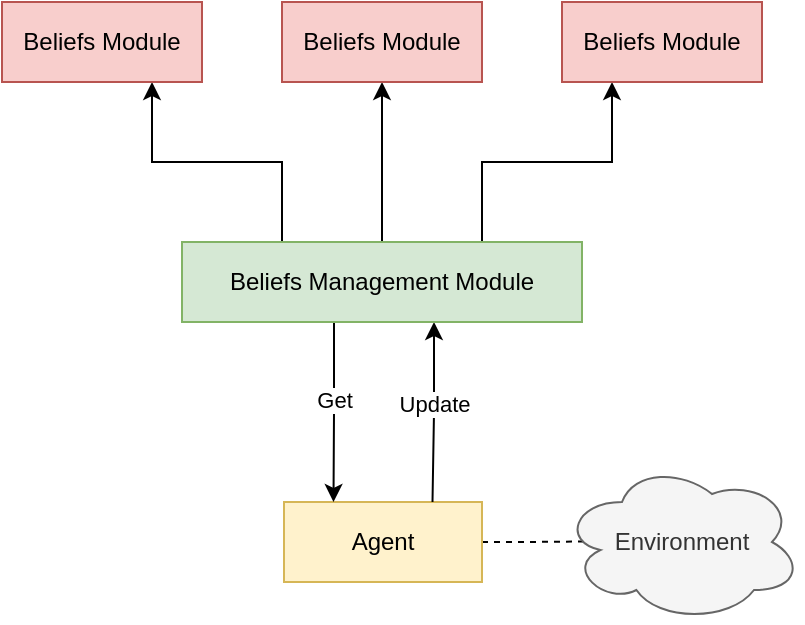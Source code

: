 <mxfile version="21.5.0" type="device">
  <diagram id="jJ9rbPsPwti3TbGu1jlG" name="Pagina-1">
    <mxGraphModel dx="992" dy="498" grid="1" gridSize="10" guides="1" tooltips="1" connect="1" arrows="1" fold="1" page="1" pageScale="1" pageWidth="827" pageHeight="1169" math="0" shadow="0">
      <root>
        <mxCell id="0" />
        <mxCell id="1" parent="0" />
        <mxCell id="4syPYDUkga6jy8j9LqwC-4" style="edgeStyle=orthogonalEdgeStyle;rounded=0;orthogonalLoop=1;jettySize=auto;html=1;exitX=1;exitY=0.5;exitDx=0;exitDy=0;entryX=0.092;entryY=0.497;entryDx=0;entryDy=0;entryPerimeter=0;endArrow=none;endFill=0;dashed=1;" edge="1" parent="1" source="m0QKh3b28-b-E6io3U6U-1" target="4syPYDUkga6jy8j9LqwC-3">
          <mxGeometry relative="1" as="geometry" />
        </mxCell>
        <mxCell id="m0QKh3b28-b-E6io3U6U-1" value="Agent" style="rounded=0;whiteSpace=wrap;html=1;fillColor=#fff2cc;strokeColor=#d6b656;" parent="1" vertex="1">
          <mxGeometry x="221" y="290" width="99" height="40" as="geometry" />
        </mxCell>
        <mxCell id="m0QKh3b28-b-E6io3U6U-6" style="edgeStyle=orthogonalEdgeStyle;rounded=0;orthogonalLoop=1;jettySize=auto;html=1;exitX=0.25;exitY=0;exitDx=0;exitDy=0;entryX=0.75;entryY=1;entryDx=0;entryDy=0;" parent="1" source="m0QKh3b28-b-E6io3U6U-2" target="m0QKh3b28-b-E6io3U6U-3" edge="1">
          <mxGeometry relative="1" as="geometry" />
        </mxCell>
        <mxCell id="m0QKh3b28-b-E6io3U6U-7" style="edgeStyle=orthogonalEdgeStyle;rounded=0;orthogonalLoop=1;jettySize=auto;html=1;exitX=0.5;exitY=0;exitDx=0;exitDy=0;entryX=0.5;entryY=1;entryDx=0;entryDy=0;" parent="1" source="m0QKh3b28-b-E6io3U6U-2" target="m0QKh3b28-b-E6io3U6U-4" edge="1">
          <mxGeometry relative="1" as="geometry" />
        </mxCell>
        <mxCell id="m0QKh3b28-b-E6io3U6U-8" style="edgeStyle=orthogonalEdgeStyle;rounded=0;orthogonalLoop=1;jettySize=auto;html=1;exitX=0.75;exitY=0;exitDx=0;exitDy=0;entryX=0.25;entryY=1;entryDx=0;entryDy=0;" parent="1" source="m0QKh3b28-b-E6io3U6U-2" target="m0QKh3b28-b-E6io3U6U-5" edge="1">
          <mxGeometry relative="1" as="geometry" />
        </mxCell>
        <mxCell id="m0QKh3b28-b-E6io3U6U-9" style="edgeStyle=orthogonalEdgeStyle;rounded=0;orthogonalLoop=1;jettySize=auto;html=1;exitX=0.38;exitY=1;exitDx=0;exitDy=0;exitPerimeter=0;entryX=0.25;entryY=0;entryDx=0;entryDy=0;" parent="1" source="m0QKh3b28-b-E6io3U6U-2" target="m0QKh3b28-b-E6io3U6U-1" edge="1">
          <mxGeometry relative="1" as="geometry" />
        </mxCell>
        <mxCell id="4syPYDUkga6jy8j9LqwC-1" value="Get" style="edgeLabel;html=1;align=center;verticalAlign=middle;resizable=0;points=[];" vertex="1" connectable="0" parent="m0QKh3b28-b-E6io3U6U-9">
          <mxGeometry x="-0.15" relative="1" as="geometry">
            <mxPoint as="offset" />
          </mxGeometry>
        </mxCell>
        <mxCell id="m0QKh3b28-b-E6io3U6U-10" style="edgeStyle=orthogonalEdgeStyle;rounded=0;orthogonalLoop=1;jettySize=auto;html=1;exitX=0.63;exitY=1;exitDx=0;exitDy=0;exitPerimeter=0;entryX=0.75;entryY=0;entryDx=0;entryDy=0;startArrow=classic;startFill=1;endArrow=none;endFill=0;" parent="1" source="m0QKh3b28-b-E6io3U6U-2" target="m0QKh3b28-b-E6io3U6U-1" edge="1">
          <mxGeometry relative="1" as="geometry" />
        </mxCell>
        <mxCell id="4syPYDUkga6jy8j9LqwC-2" value="Update" style="edgeLabel;html=1;align=center;verticalAlign=middle;resizable=0;points=[];" vertex="1" connectable="0" parent="m0QKh3b28-b-E6io3U6U-10">
          <mxGeometry x="-0.111" relative="1" as="geometry">
            <mxPoint as="offset" />
          </mxGeometry>
        </mxCell>
        <mxCell id="m0QKh3b28-b-E6io3U6U-2" value="Beliefs Management Module" style="rounded=0;whiteSpace=wrap;html=1;fillColor=#d5e8d4;strokeColor=#82b366;points=[[0,0,0,0,0],[0,0.25,0,0,0],[0,0.5,0,0,0],[0,0.75,0,0,0],[0,1,0,0,0],[0.25,0,0,0,0],[0.25,1,0,0,0],[0.38,1,0,0,0],[0.5,0,0,0,0],[0.5,1,0,0,0],[0.63,1,0,0,0],[0.75,0,0,0,0],[0.75,1,0,0,0],[1,0,0,0,0],[1,0.25,0,0,0],[1,0.5,0,0,0],[1,0.75,0,0,0],[1,1,0,0,0]];" parent="1" vertex="1">
          <mxGeometry x="170" y="160" width="200" height="40" as="geometry" />
        </mxCell>
        <mxCell id="m0QKh3b28-b-E6io3U6U-3" value="Beliefs Module" style="rounded=0;whiteSpace=wrap;html=1;fillColor=#f8cecc;strokeColor=#b85450;" parent="1" vertex="1">
          <mxGeometry x="80" y="40" width="100" height="40" as="geometry" />
        </mxCell>
        <mxCell id="m0QKh3b28-b-E6io3U6U-4" value="Beliefs Module" style="rounded=0;whiteSpace=wrap;html=1;fillColor=#f8cecc;strokeColor=#b85450;" parent="1" vertex="1">
          <mxGeometry x="220" y="40" width="100" height="40" as="geometry" />
        </mxCell>
        <mxCell id="m0QKh3b28-b-E6io3U6U-5" value="Beliefs Module" style="rounded=0;whiteSpace=wrap;html=1;fillColor=#f8cecc;strokeColor=#b85450;" parent="1" vertex="1">
          <mxGeometry x="360" y="40" width="100" height="40" as="geometry" />
        </mxCell>
        <mxCell id="4syPYDUkga6jy8j9LqwC-3" value="Environment" style="ellipse;shape=cloud;whiteSpace=wrap;html=1;fillColor=#f5f5f5;strokeColor=#666666;fontColor=#333333;" vertex="1" parent="1">
          <mxGeometry x="360" y="270" width="120" height="80" as="geometry" />
        </mxCell>
      </root>
    </mxGraphModel>
  </diagram>
</mxfile>
